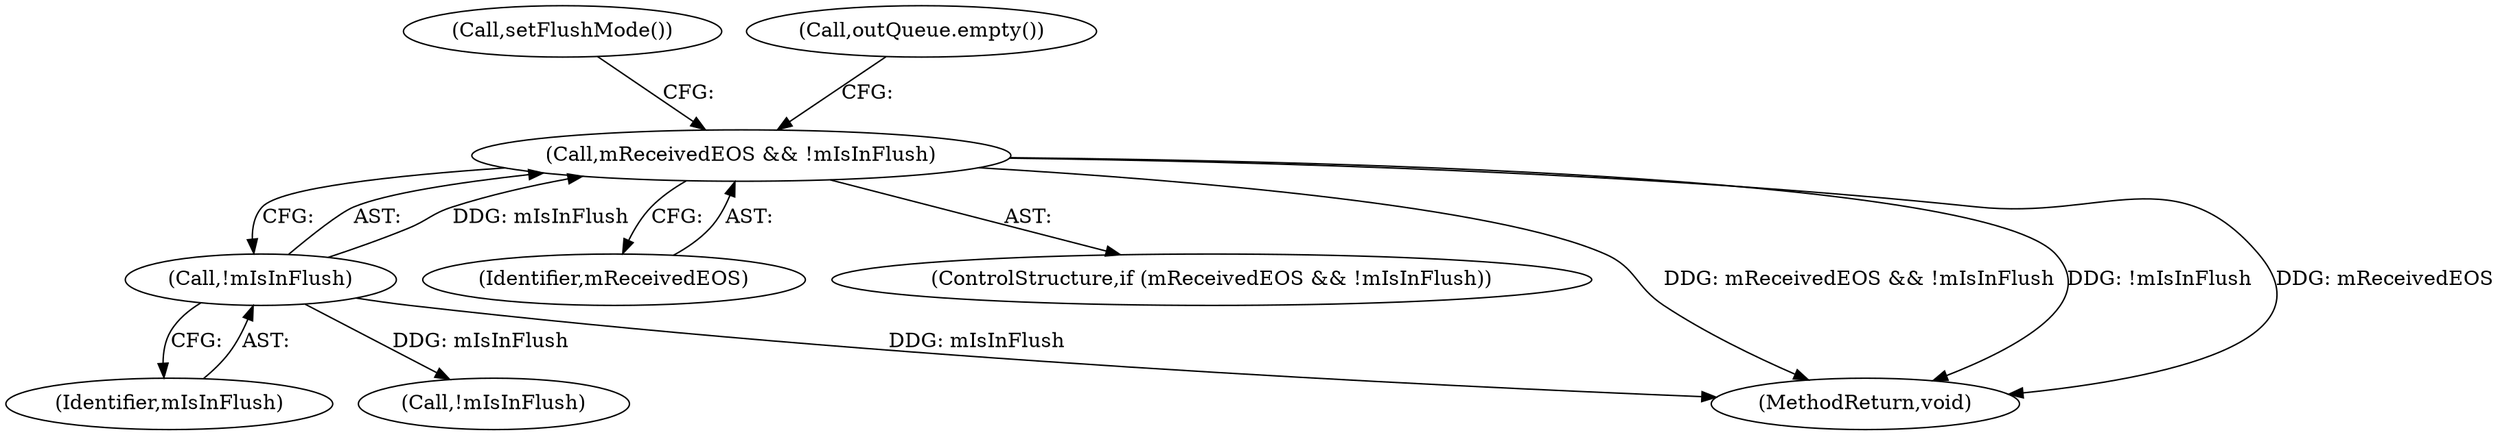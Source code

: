 digraph "0_Android_918eeaa29d99d257282fafec931b4bda0e3bae12_3@API" {
"1000130" [label="(Call,mReceivedEOS && !mIsInFlush)"];
"1000132" [label="(Call,!mIsInFlush)"];
"1000130" [label="(Call,mReceivedEOS && !mIsInFlush)"];
"1000133" [label="(Identifier,mIsInFlush)"];
"1000132" [label="(Call,!mIsInFlush)"];
"1000152" [label="(Call,!mIsInFlush)"];
"1000135" [label="(Call,setFlushMode())"];
"1000131" [label="(Identifier,mReceivedEOS)"];
"1000129" [label="(ControlStructure,if (mReceivedEOS && !mIsInFlush))"];
"1000138" [label="(Call,outQueue.empty())"];
"1000689" [label="(MethodReturn,void)"];
"1000130" -> "1000129"  [label="AST: "];
"1000130" -> "1000131"  [label="CFG: "];
"1000130" -> "1000132"  [label="CFG: "];
"1000131" -> "1000130"  [label="AST: "];
"1000132" -> "1000130"  [label="AST: "];
"1000135" -> "1000130"  [label="CFG: "];
"1000138" -> "1000130"  [label="CFG: "];
"1000130" -> "1000689"  [label="DDG: mReceivedEOS && !mIsInFlush"];
"1000130" -> "1000689"  [label="DDG: !mIsInFlush"];
"1000130" -> "1000689"  [label="DDG: mReceivedEOS"];
"1000132" -> "1000130"  [label="DDG: mIsInFlush"];
"1000132" -> "1000133"  [label="CFG: "];
"1000133" -> "1000132"  [label="AST: "];
"1000132" -> "1000689"  [label="DDG: mIsInFlush"];
"1000132" -> "1000152"  [label="DDG: mIsInFlush"];
}
